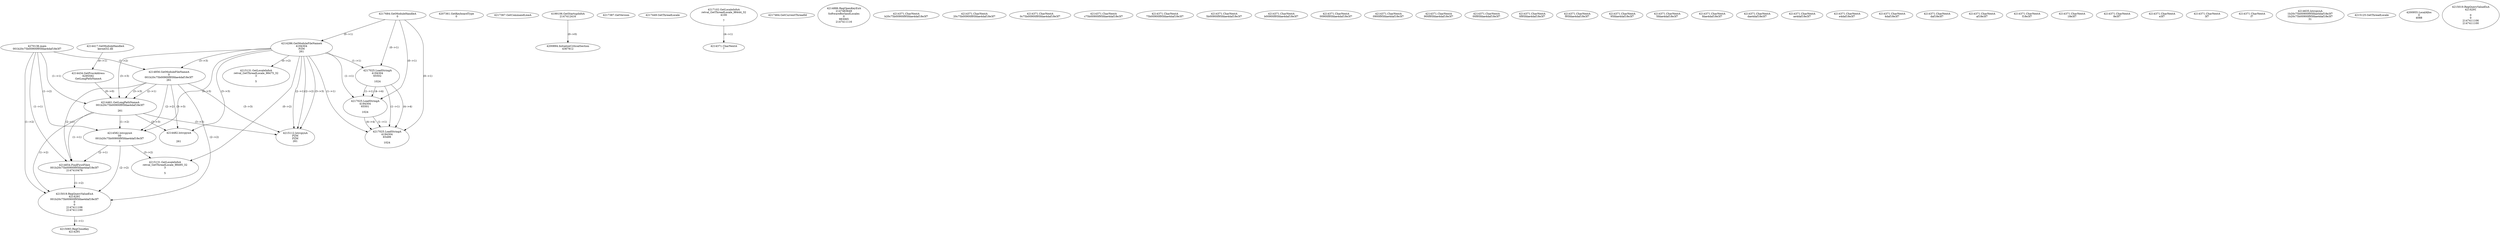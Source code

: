 // Global SCDG with merge call
digraph {
	0 [label="4270136.main
001b20c75b00900f95fdae4daf18e3f7"]
	1 [label="4217684.GetModuleHandleA
0"]
	2 [label="4207361.GetKeyboardType
0"]
	3 [label="4217367.GetCommandLineA
"]
	4 [label="4199106.GetStartupInfoA
2147412416"]
	5 [label="4217387.GetVersion
"]
	6 [label="4217449.GetThreadLocale
"]
	7 [label="4217102.GetLocaleInfoA
retval_GetThreadLocale_98444_32
4100

7"]
	8 [label="4217464.GetCurrentThreadId
"]
	9 [label="4214286.GetModuleFileNameA
4194304
PZM
261"]
	1 -> 9 [label="(0-->1)"]
	10 [label="4214856.GetModuleFileNameA
0
001b20c75b00900f95fdae4daf18e3f7
261"]
	0 -> 10 [label="(1-->2)"]
	9 -> 10 [label="(3-->3)"]
	11 [label="4214886.RegOpenKeyExA
2147483649
Software\Borland\Locales
0
983065
2147411116"]
	12 [label="4214417.GetModuleHandleA
kernel32.dll"]
	13 [label="4214434.GetProcAddress
6295592
GetLongPathNameA"]
	12 -> 13 [label="(0-->1)"]
	14 [label="4214461.GetLongPathNameA
001b20c75b00900f95fdae4daf18e3f7

261"]
	0 -> 14 [label="(1-->1)"]
	10 -> 14 [label="(2-->1)"]
	9 -> 14 [label="(3-->3)"]
	10 -> 14 [label="(3-->3)"]
	13 -> 14 [label="(0-->0)"]
	15 [label="4214582.lstrcpynA
00
001b20c75b00900f95fdae4daf18e3f7
3"]
	0 -> 15 [label="(1-->2)"]
	10 -> 15 [label="(2-->2)"]
	14 -> 15 [label="(1-->2)"]
	9 -> 15 [label="(0-->3)"]
	16 [label="4214371.CharNextA
b20c75b00900f95fdae4daf18e3f7"]
	17 [label="4214371.CharNextA
20c75b00900f95fdae4daf18e3f7"]
	18 [label="4214371.CharNextA
0c75b00900f95fdae4daf18e3f7"]
	19 [label="4214371.CharNextA
c75b00900f95fdae4daf18e3f7"]
	20 [label="4214371.CharNextA
75b00900f95fdae4daf18e3f7"]
	21 [label="4214371.CharNextA
5b00900f95fdae4daf18e3f7"]
	22 [label="4214371.CharNextA
b00900f95fdae4daf18e3f7"]
	23 [label="4214371.CharNextA
00900f95fdae4daf18e3f7"]
	24 [label="4214371.CharNextA
0900f95fdae4daf18e3f7"]
	25 [label="4214371.CharNextA
900f95fdae4daf18e3f7"]
	26 [label="4214371.CharNextA
00f95fdae4daf18e3f7"]
	27 [label="4214371.CharNextA
0f95fdae4daf18e3f7"]
	28 [label="4214371.CharNextA
f95fdae4daf18e3f7"]
	29 [label="4214371.CharNextA
95fdae4daf18e3f7"]
	30 [label="4214371.CharNextA
5fdae4daf18e3f7"]
	31 [label="4214371.CharNextA
fdae4daf18e3f7"]
	32 [label="4214371.CharNextA
dae4daf18e3f7"]
	33 [label="4214371.CharNextA
ae4daf18e3f7"]
	34 [label="4214371.CharNextA
e4daf18e3f7"]
	35 [label="4214371.CharNextA
4daf18e3f7"]
	36 [label="4214371.CharNextA
daf18e3f7"]
	37 [label="4214371.CharNextA
af18e3f7"]
	38 [label="4214371.CharNextA
f18e3f7"]
	39 [label="4214371.CharNextA
18e3f7"]
	40 [label="4214371.CharNextA
8e3f7"]
	41 [label="4214371.CharNextA
e3f7"]
	42 [label="4214371.CharNextA
3f7"]
	43 [label="4214371.CharNextA
f7"]
	44 [label="4214371.CharNextA
7"]
	7 -> 44 [label="(4-->1)"]
	45 [label="4214635.lstrcpynA
1b20c75b00900f95fdae4daf18e3f7
1b20c75b00900f95fdae4daf18e3f7
31"]
	46 [label="4214654.FindFirstFileA
001b20c75b00900f95fdae4daf18e3f7
2147410478"]
	0 -> 46 [label="(1-->1)"]
	10 -> 46 [label="(2-->1)"]
	14 -> 46 [label="(1-->1)"]
	15 -> 46 [label="(2-->1)"]
	47 [label="4215019.RegQueryValueExA
4214291
001b20c75b00900f95fdae4daf18e3f7
0
0
2147411106
2147411100"]
	0 -> 47 [label="(1-->2)"]
	10 -> 47 [label="(2-->2)"]
	14 -> 47 [label="(1-->2)"]
	15 -> 47 [label="(2-->2)"]
	46 -> 47 [label="(1-->2)"]
	48 [label="4215083.RegCloseKey
4214291"]
	47 -> 48 [label="(1-->1)"]
	49 [label="4215112.lstrcpynA
PZM
PZM
261"]
	9 -> 49 [label="(2-->1)"]
	9 -> 49 [label="(2-->2)"]
	9 -> 49 [label="(3-->3)"]
	10 -> 49 [label="(3-->3)"]
	14 -> 49 [label="(3-->3)"]
	50 [label="4215125.GetThreadLocale
"]
	51 [label="4215131.GetLocaleInfoA
retval_GetThreadLocale_98495_32
3

5"]
	9 -> 51 [label="(0-->2)"]
	15 -> 51 [label="(3-->2)"]
	52 [label="4217025.LoadStringA
4194304
65502

1024"]
	1 -> 52 [label="(0-->1)"]
	9 -> 52 [label="(1-->1)"]
	53 [label="4217025.LoadStringA
4194304
65501

1024"]
	1 -> 53 [label="(0-->1)"]
	9 -> 53 [label="(1-->1)"]
	52 -> 53 [label="(1-->1)"]
	52 -> 53 [label="(4-->4)"]
	54 [label="4217025.LoadStringA
4194304
65499

1024"]
	1 -> 54 [label="(0-->1)"]
	9 -> 54 [label="(1-->1)"]
	52 -> 54 [label="(1-->1)"]
	53 -> 54 [label="(1-->1)"]
	52 -> 54 [label="(4-->4)"]
	53 -> 54 [label="(4-->4)"]
	55 [label="4200894.InitializeCriticalSection
4367812"]
	4 -> 55 [label="(0-->0)"]
	56 [label="4200955.LocalAlloc
0
4088"]
	57 [label="4214482.lstrcpynA


261"]
	9 -> 57 [label="(3-->3)"]
	10 -> 57 [label="(3-->3)"]
	14 -> 57 [label="(3-->3)"]
	58 [label="4215019.RegQueryValueExA
4214291

0
0
2147411106
2147411100"]
	59 [label="4215131.GetLocaleInfoA
retval_GetThreadLocale_98475_32
3

5"]
	9 -> 59 [label="(0-->2)"]
}
